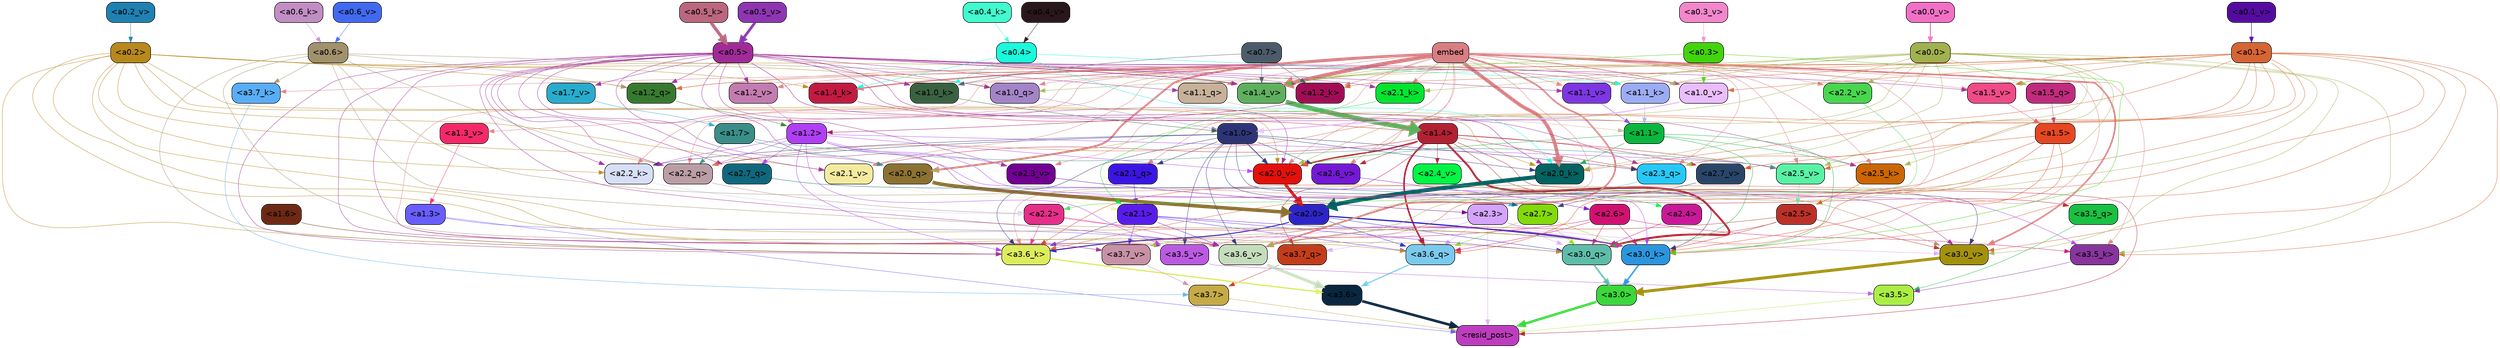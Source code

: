 strict digraph "" {
	graph [bgcolor=transparent,
		layout=dot,
		overlap=false,
		splines=true
	];
	"<a3.7>"	[color=black,
		fillcolor="#c5aa46",
		fontname=Helvetica,
		shape=box,
		style="filled, rounded"];
	"<resid_post>"	[color=black,
		fillcolor="#be3dbe",
		fontname=Helvetica,
		shape=box,
		style="filled, rounded"];
	"<a3.7>" -> "<resid_post>"	[color="#c5aa46",
		penwidth=0.6239100098609924];
	"<a3.6>"	[color=black,
		fillcolor="#09273f",
		fontname=Helvetica,
		shape=box,
		style="filled, rounded"];
	"<a3.6>" -> "<resid_post>"	[color="#09273f",
		penwidth=4.569062113761902];
	"<a3.5>"	[color=black,
		fillcolor="#abee43",
		fontname=Helvetica,
		shape=box,
		style="filled, rounded"];
	"<a3.5>" -> "<resid_post>"	[color="#abee43",
		penwidth=0.6];
	"<a3.0>"	[color=black,
		fillcolor="#3bd73b",
		fontname=Helvetica,
		shape=box,
		style="filled, rounded"];
	"<a3.0>" -> "<resid_post>"	[color="#3bd73b",
		penwidth=4.283544182777405];
	"<a2.3>"	[color=black,
		fillcolor="#d4a4fd",
		fontname=Helvetica,
		shape=box,
		style="filled, rounded"];
	"<a2.3>" -> "<resid_post>"	[color="#d4a4fd",
		penwidth=0.6];
	"<a3.7_q>"	[color=black,
		fillcolor="#c33d1b",
		fontname=Helvetica,
		shape=box,
		style="filled, rounded"];
	"<a2.3>" -> "<a3.7_q>"	[color="#d4a4fd",
		penwidth=0.6];
	"<a3.6_q>"	[color=black,
		fillcolor="#7acaee",
		fontname=Helvetica,
		shape=box,
		style="filled, rounded"];
	"<a2.3>" -> "<a3.6_q>"	[color="#d4a4fd",
		penwidth=0.6];
	"<a3.0_q>"	[color=black,
		fillcolor="#5ebda9",
		fontname=Helvetica,
		shape=box,
		style="filled, rounded"];
	"<a2.3>" -> "<a3.0_q>"	[color="#d4a4fd",
		penwidth=0.6];
	"<a3.0_k>"	[color=black,
		fillcolor="#2b95de",
		fontname=Helvetica,
		shape=box,
		style="filled, rounded"];
	"<a2.3>" -> "<a3.0_k>"	[color="#d4a4fd",
		penwidth=0.6];
	"<a3.6_v>"	[color=black,
		fillcolor="#c5ddbd",
		fontname=Helvetica,
		shape=box,
		style="filled, rounded"];
	"<a2.3>" -> "<a3.6_v>"	[color="#d4a4fd",
		penwidth=0.6];
	"<a3.5_v>"	[color=black,
		fillcolor="#bb5ae1",
		fontname=Helvetica,
		shape=box,
		style="filled, rounded"];
	"<a2.3>" -> "<a3.5_v>"	[color="#d4a4fd",
		penwidth=0.6];
	"<a3.0_v>"	[color=black,
		fillcolor="#a3910d",
		fontname=Helvetica,
		shape=box,
		style="filled, rounded"];
	"<a2.3>" -> "<a3.0_v>"	[color="#d4a4fd",
		penwidth=0.6];
	"<a1.4>"	[color=black,
		fillcolor="#b32033",
		fontname=Helvetica,
		shape=box,
		style="filled, rounded"];
	"<a1.4>" -> "<resid_post>"	[color="#b32033",
		penwidth=0.6];
	"<a1.4>" -> "<a3.7_q>"	[color="#b32033",
		penwidth=0.6];
	"<a1.4>" -> "<a3.6_q>"	[color="#b32033",
		penwidth=2.7934007048606873];
	"<a3.5_q>"	[color=black,
		fillcolor="#19c043",
		fontname=Helvetica,
		shape=box,
		style="filled, rounded"];
	"<a1.4>" -> "<a3.5_q>"	[color="#b32033",
		penwidth=0.6];
	"<a1.4>" -> "<a3.0_q>"	[color="#b32033",
		penwidth=3.340754985809326];
	"<a2.3_q>"	[color=black,
		fillcolor="#27c8f8",
		fontname=Helvetica,
		shape=box,
		style="filled, rounded"];
	"<a1.4>" -> "<a2.3_q>"	[color="#b32033",
		penwidth=0.6];
	"<a2.7_v>"	[color=black,
		fillcolor="#294668",
		fontname=Helvetica,
		shape=box,
		style="filled, rounded"];
	"<a1.4>" -> "<a2.7_v>"	[color="#b32033",
		penwidth=0.6];
	"<a2.6_v>"	[color=black,
		fillcolor="#7419d5",
		fontname=Helvetica,
		shape=box,
		style="filled, rounded"];
	"<a1.4>" -> "<a2.6_v>"	[color="#b32033",
		penwidth=0.6];
	"<a2.5_v>"	[color=black,
		fillcolor="#59f2a5",
		fontname=Helvetica,
		shape=box,
		style="filled, rounded"];
	"<a1.4>" -> "<a2.5_v>"	[color="#b32033",
		penwidth=0.6];
	"<a2.4_v>"	[color=black,
		fillcolor="#01f546",
		fontname=Helvetica,
		shape=box,
		style="filled, rounded"];
	"<a1.4>" -> "<a2.4_v>"	[color="#b32033",
		penwidth=0.6];
	"<a2.1_v>"	[color=black,
		fillcolor="#f4ea9f",
		fontname=Helvetica,
		shape=box,
		style="filled, rounded"];
	"<a1.4>" -> "<a2.1_v>"	[color="#b32033",
		penwidth=0.6];
	"<a2.0_v>"	[color=black,
		fillcolor="#e3100c",
		fontname=Helvetica,
		shape=box,
		style="filled, rounded"];
	"<a1.4>" -> "<a2.0_v>"	[color="#b32033",
		penwidth=2.268759250640869];
	"<a1.3>"	[color=black,
		fillcolor="#685dfe",
		fontname=Helvetica,
		shape=box,
		style="filled, rounded"];
	"<a1.3>" -> "<resid_post>"	[color="#685dfe",
		penwidth=0.6];
	"<a1.3>" -> "<a3.6_v>"	[color="#685dfe",
		penwidth=0.6];
	"<a3.7_q>" -> "<a3.7>"	[color="#c33d1b",
		penwidth=0.6];
	"<a3.6_q>" -> "<a3.6>"	[color="#7acaee",
		penwidth=2.0347584784030914];
	"<a3.5_q>" -> "<a3.5>"	[color="#19c043",
		penwidth=0.6];
	"<a3.0_q>" -> "<a3.0>"	[color="#5ebda9",
		penwidth=2.8635367155075073];
	"<a3.7_k>"	[color=black,
		fillcolor="#59adf6",
		fontname=Helvetica,
		shape=box,
		style="filled, rounded"];
	"<a3.7_k>" -> "<a3.7>"	[color="#59adf6",
		penwidth=0.6];
	"<a3.6_k>"	[color=black,
		fillcolor="#ddec5d",
		fontname=Helvetica,
		shape=box,
		style="filled, rounded"];
	"<a3.6_k>" -> "<a3.6>"	[color="#ddec5d",
		penwidth=2.1760786175727844];
	"<a3.5_k>"	[color=black,
		fillcolor="#88359d",
		fontname=Helvetica,
		shape=box,
		style="filled, rounded"];
	"<a3.5_k>" -> "<a3.5>"	[color="#88359d",
		penwidth=0.6];
	"<a3.0_k>" -> "<a3.0>"	[color="#2b95de",
		penwidth=2.632905662059784];
	"<a3.7_v>"	[color=black,
		fillcolor="#c891a5",
		fontname=Helvetica,
		shape=box,
		style="filled, rounded"];
	"<a3.7_v>" -> "<a3.7>"	[color="#c891a5",
		penwidth=0.6];
	"<a3.6_v>" -> "<a3.6>"	[color="#c5ddbd",
		penwidth=4.981305837631226];
	"<a3.5_v>" -> "<a3.5>"	[color="#bb5ae1",
		penwidth=0.6];
	"<a3.0_v>" -> "<a3.0>"	[color="#a3910d",
		penwidth=5.168330669403076];
	"<a2.7>"	[color=black,
		fillcolor="#83d90a",
		fontname=Helvetica,
		shape=box,
		style="filled, rounded"];
	"<a2.7>" -> "<a3.6_q>"	[color="#83d90a",
		penwidth=0.6];
	"<a2.7>" -> "<a3.0_q>"	[color="#83d90a",
		penwidth=0.6];
	"<a2.7>" -> "<a3.0_k>"	[color="#83d90a",
		penwidth=0.6];
	"<a2.6>"	[color=black,
		fillcolor="#d11170",
		fontname=Helvetica,
		shape=box,
		style="filled, rounded"];
	"<a2.6>" -> "<a3.6_q>"	[color="#d11170",
		penwidth=0.6];
	"<a2.6>" -> "<a3.0_q>"	[color="#d11170",
		penwidth=0.6];
	"<a2.6>" -> "<a3.6_k>"	[color="#d11170",
		penwidth=0.6];
	"<a2.6>" -> "<a3.5_k>"	[color="#d11170",
		penwidth=0.6];
	"<a2.6>" -> "<a3.0_k>"	[color="#d11170",
		penwidth=0.6];
	"<a2.1>"	[color=black,
		fillcolor="#581ceb",
		fontname=Helvetica,
		shape=box,
		style="filled, rounded"];
	"<a2.1>" -> "<a3.6_q>"	[color="#581ceb",
		penwidth=0.6];
	"<a2.1>" -> "<a3.0_q>"	[color="#581ceb",
		penwidth=0.6];
	"<a2.1>" -> "<a3.6_k>"	[color="#581ceb",
		penwidth=0.6];
	"<a2.1>" -> "<a3.0_k>"	[color="#581ceb",
		penwidth=0.6];
	"<a2.1>" -> "<a3.7_v>"	[color="#581ceb",
		penwidth=0.6];
	"<a2.1>" -> "<a3.6_v>"	[color="#581ceb",
		penwidth=0.6];
	"<a2.0>"	[color=black,
		fillcolor="#2e25c8",
		fontname=Helvetica,
		shape=box,
		style="filled, rounded"];
	"<a2.0>" -> "<a3.6_q>"	[color="#2e25c8",
		penwidth=0.6];
	"<a2.0>" -> "<a3.0_q>"	[color="#2e25c8",
		penwidth=0.6];
	"<a2.0>" -> "<a3.6_k>"	[color="#2e25c8",
		penwidth=1.6382827460765839];
	"<a2.0>" -> "<a3.0_k>"	[color="#2e25c8",
		penwidth=2.161143198609352];
	"<a1.5>"	[color=black,
		fillcolor="#e64722",
		fontname=Helvetica,
		shape=box,
		style="filled, rounded"];
	"<a1.5>" -> "<a3.6_q>"	[color="#e64722",
		penwidth=0.6];
	"<a1.5>" -> "<a3.0_q>"	[color="#e64722",
		penwidth=0.6];
	"<a1.5>" -> "<a3.6_k>"	[color="#e64722",
		penwidth=0.6];
	"<a1.5>" -> "<a3.0_k>"	[color="#e64722",
		penwidth=0.6];
	"<a1.5>" -> "<a2.7_v>"	[color="#e64722",
		penwidth=0.6];
	"<a0.2>"	[color=black,
		fillcolor="#b8881c",
		fontname=Helvetica,
		shape=box,
		style="filled, rounded"];
	"<a0.2>" -> "<a3.6_q>"	[color="#b8881c",
		penwidth=0.6];
	"<a0.2>" -> "<a3.0_q>"	[color="#b8881c",
		penwidth=0.6];
	"<a0.2>" -> "<a3.6_k>"	[color="#b8881c",
		penwidth=0.6];
	"<a0.2>" -> "<a3.0_k>"	[color="#b8881c",
		penwidth=0.6];
	"<a2.2_q>"	[color=black,
		fillcolor="#bb9ea5",
		fontname=Helvetica,
		shape=box,
		style="filled, rounded"];
	"<a0.2>" -> "<a2.2_q>"	[color="#b8881c",
		penwidth=0.6];
	"<a2.2_k>"	[color=black,
		fillcolor="#d7dff7",
		fontname=Helvetica,
		shape=box,
		style="filled, rounded"];
	"<a0.2>" -> "<a2.2_k>"	[color="#b8881c",
		penwidth=0.6];
	"<a2.0_k>"	[color=black,
		fillcolor="#026361",
		fontname=Helvetica,
		shape=box,
		style="filled, rounded"];
	"<a0.2>" -> "<a2.0_k>"	[color="#b8881c",
		penwidth=0.6];
	"<a0.2>" -> "<a2.1_v>"	[color="#b8881c",
		penwidth=0.6];
	"<a0.2>" -> "<a2.0_v>"	[color="#b8881c",
		penwidth=0.6];
	"<a1.2_q>"	[color=black,
		fillcolor="#377a2f",
		fontname=Helvetica,
		shape=box,
		style="filled, rounded"];
	"<a0.2>" -> "<a1.2_q>"	[color="#b8881c",
		penwidth=0.6];
	"<a1.0_q>"	[color=black,
		fillcolor="#a384c7",
		fontname=Helvetica,
		shape=box,
		style="filled, rounded"];
	"<a0.2>" -> "<a1.0_q>"	[color="#b8881c",
		penwidth=0.6];
	"<a1.4_k>"	[color=black,
		fillcolor="#c31a42",
		fontname=Helvetica,
		shape=box,
		style="filled, rounded"];
	"<a0.2>" -> "<a1.4_k>"	[color="#b8881c",
		penwidth=0.6];
	"<a1.4_v>"	[color=black,
		fillcolor="#5eb05e",
		fontname=Helvetica,
		shape=box,
		style="filled, rounded"];
	"<a0.2>" -> "<a1.4_v>"	[color="#b8881c",
		penwidth=0.6];
	"<a2.5>"	[color=black,
		fillcolor="#bb3129",
		fontname=Helvetica,
		shape=box,
		style="filled, rounded"];
	"<a2.5>" -> "<a3.0_q>"	[color="#bb3129",
		penwidth=0.6];
	"<a2.5>" -> "<a3.0_k>"	[color="#bb3129",
		penwidth=0.6];
	"<a2.5>" -> "<a3.6_v>"	[color="#bb3129",
		penwidth=0.6];
	"<a2.5>" -> "<a3.0_v>"	[color="#bb3129",
		penwidth=0.6];
	"<a2.4>"	[color=black,
		fillcolor="#c91898",
		fontname=Helvetica,
		shape=box,
		style="filled, rounded"];
	"<a2.4>" -> "<a3.0_q>"	[color="#c91898",
		penwidth=0.6];
	"<a1.1>"	[color=black,
		fillcolor="#09b63e",
		fontname=Helvetica,
		shape=box,
		style="filled, rounded"];
	"<a1.1>" -> "<a3.0_q>"	[color="#09b63e",
		penwidth=0.6];
	"<a1.1>" -> "<a3.0_k>"	[color="#09b63e",
		penwidth=0.6];
	"<a2.5_k>"	[color=black,
		fillcolor="#cb6602",
		fontname=Helvetica,
		shape=box,
		style="filled, rounded"];
	"<a1.1>" -> "<a2.5_k>"	[color="#09b63e",
		penwidth=0.6];
	"<a1.1>" -> "<a2.0_k>"	[color="#09b63e",
		penwidth=0.6];
	"<a1.1>" -> "<a2.0_v>"	[color="#09b63e",
		penwidth=0.6];
	"<a0.6>"	[color=black,
		fillcolor="#a1916d",
		fontname=Helvetica,
		shape=box,
		style="filled, rounded"];
	"<a0.6>" -> "<a3.7_k>"	[color="#a1916d",
		penwidth=0.6];
	"<a0.6>" -> "<a3.6_k>"	[color="#a1916d",
		penwidth=0.6];
	"<a0.6>" -> "<a3.0_k>"	[color="#a1916d",
		penwidth=0.6];
	"<a0.6>" -> "<a3.6_v>"	[color="#a1916d",
		penwidth=0.6];
	"<a0.6>" -> "<a3.0_v>"	[color="#a1916d",
		penwidth=0.6];
	"<a0.6>" -> "<a2.2_q>"	[color="#a1916d",
		penwidth=0.6];
	"<a0.6>" -> "<a1.2_q>"	[color="#a1916d",
		penwidth=0.6];
	"<a0.6>" -> "<a1.4_v>"	[color="#a1916d",
		penwidth=0.6];
	embed	[color=black,
		fillcolor="#d97e82",
		fontname=Helvetica,
		shape=box,
		style="filled, rounded"];
	embed -> "<a3.7_k>"	[color="#d97e82",
		penwidth=0.6];
	embed -> "<a3.6_k>"	[color="#d97e82",
		penwidth=0.6];
	embed -> "<a3.5_k>"	[color="#d97e82",
		penwidth=0.6];
	embed -> "<a3.0_k>"	[color="#d97e82",
		penwidth=0.6];
	embed -> "<a3.7_v>"	[color="#d97e82",
		penwidth=0.6];
	embed -> "<a3.6_v>"	[color="#d97e82",
		penwidth=2.7825746536254883];
	embed -> "<a3.5_v>"	[color="#d97e82",
		penwidth=0.6];
	embed -> "<a3.0_v>"	[color="#d97e82",
		penwidth=2.6950180530548096];
	embed -> "<a2.3_q>"	[color="#d97e82",
		penwidth=0.6];
	embed -> "<a2.2_q>"	[color="#d97e82",
		penwidth=0.6];
	"<a2.1_q>"	[color=black,
		fillcolor="#3b15e3",
		fontname=Helvetica,
		shape=box,
		style="filled, rounded"];
	embed -> "<a2.1_q>"	[color="#d97e82",
		penwidth=0.6];
	"<a2.0_q>"	[color=black,
		fillcolor="#8c7231",
		fontname=Helvetica,
		shape=box,
		style="filled, rounded"];
	embed -> "<a2.0_q>"	[color="#d97e82",
		penwidth=3.305941343307495];
	embed -> "<a2.5_k>"	[color="#d97e82",
		penwidth=0.6];
	embed -> "<a2.2_k>"	[color="#d97e82",
		penwidth=0.6698317527770996];
	"<a2.1_k>"	[color=black,
		fillcolor="#03e431",
		fontname=Helvetica,
		shape=box,
		style="filled, rounded"];
	embed -> "<a2.1_k>"	[color="#d97e82",
		penwidth=0.6];
	embed -> "<a2.0_k>"	[color="#d97e82",
		penwidth=6.12570995092392];
	embed -> "<a2.6_v>"	[color="#d97e82",
		penwidth=0.6];
	embed -> "<a2.5_v>"	[color="#d97e82",
		penwidth=0.6];
	"<a2.3_v>"	[color=black,
		fillcolor="#720093",
		fontname=Helvetica,
		shape=box,
		style="filled, rounded"];
	embed -> "<a2.3_v>"	[color="#d97e82",
		penwidth=0.6];
	"<a2.2_v>"	[color=black,
		fillcolor="#48d64e",
		fontname=Helvetica,
		shape=box,
		style="filled, rounded"];
	embed -> "<a2.2_v>"	[color="#d97e82",
		penwidth=0.6];
	embed -> "<a2.1_v>"	[color="#d97e82",
		penwidth=0.6];
	embed -> "<a2.0_v>"	[color="#d97e82",
		penwidth=0.6];
	"<a1.5_q>"	[color=black,
		fillcolor="#c02b7d",
		fontname=Helvetica,
		shape=box,
		style="filled, rounded"];
	embed -> "<a1.5_q>"	[color="#d97e82",
		penwidth=0.6];
	embed -> "<a1.2_q>"	[color="#d97e82",
		penwidth=0.6087074279785156];
	"<a1.1_q>"	[color=black,
		fillcolor="#c7b19a",
		fontname=Helvetica,
		shape=box,
		style="filled, rounded"];
	embed -> "<a1.1_q>"	[color="#d97e82",
		penwidth=0.6];
	embed -> "<a1.0_q>"	[color="#d97e82",
		penwidth=0.6];
	embed -> "<a1.4_k>"	[color="#d97e82",
		penwidth=2.1858973503112793];
	"<a1.2_k>"	[color=black,
		fillcolor="#a10d55",
		fontname=Helvetica,
		shape=box,
		style="filled, rounded"];
	embed -> "<a1.2_k>"	[color="#d97e82",
		penwidth=0.6];
	"<a1.1_k>"	[color=black,
		fillcolor="#9cacf4",
		fontname=Helvetica,
		shape=box,
		style="filled, rounded"];
	embed -> "<a1.1_k>"	[color="#d97e82",
		penwidth=0.6];
	"<a1.0_k>"	[color=black,
		fillcolor="#3a6241",
		fontname=Helvetica,
		shape=box,
		style="filled, rounded"];
	embed -> "<a1.0_k>"	[color="#d97e82",
		penwidth=0.6];
	"<a1.5_v>"	[color=black,
		fillcolor="#ef4b87",
		fontname=Helvetica,
		shape=box,
		style="filled, rounded"];
	embed -> "<a1.5_v>"	[color="#d97e82",
		penwidth=0.6];
	embed -> "<a1.4_v>"	[color="#d97e82",
		penwidth=6.590077131986618];
	"<a1.3_v>"	[color=black,
		fillcolor="#f4296a",
		fontname=Helvetica,
		shape=box,
		style="filled, rounded"];
	embed -> "<a1.3_v>"	[color="#d97e82",
		penwidth=0.6];
	"<a1.2_v>"	[color=black,
		fillcolor="#c37cb0",
		fontname=Helvetica,
		shape=box,
		style="filled, rounded"];
	embed -> "<a1.2_v>"	[color="#d97e82",
		penwidth=0.6];
	"<a1.1_v>"	[color=black,
		fillcolor="#7d36e1",
		fontname=Helvetica,
		shape=box,
		style="filled, rounded"];
	embed -> "<a1.1_v>"	[color="#d97e82",
		penwidth=0.6];
	"<a1.0_v>"	[color=black,
		fillcolor="#eabdfd",
		fontname=Helvetica,
		shape=box,
		style="filled, rounded"];
	embed -> "<a1.0_v>"	[color="#d97e82",
		penwidth=1.2076449394226074];
	"<a2.2>"	[color=black,
		fillcolor="#e52f89",
		fontname=Helvetica,
		shape=box,
		style="filled, rounded"];
	"<a2.2>" -> "<a3.6_k>"	[color="#e52f89",
		penwidth=0.6];
	"<a2.2>" -> "<a3.0_k>"	[color="#e52f89",
		penwidth=0.6];
	"<a2.2>" -> "<a3.6_v>"	[color="#e52f89",
		penwidth=0.6];
	"<a1.6>"	[color=black,
		fillcolor="#6d2914",
		fontname=Helvetica,
		shape=box,
		style="filled, rounded"];
	"<a1.6>" -> "<a3.6_k>"	[color="#6d2914",
		penwidth=0.6];
	"<a1.2>"	[color=black,
		fillcolor="#af3ff4",
		fontname=Helvetica,
		shape=box,
		style="filled, rounded"];
	"<a1.2>" -> "<a3.6_k>"	[color="#af3ff4",
		penwidth=0.6];
	"<a1.2>" -> "<a3.5_k>"	[color="#af3ff4",
		penwidth=0.6];
	"<a1.2>" -> "<a3.0_k>"	[color="#af3ff4",
		penwidth=0.6];
	"<a1.2>" -> "<a3.5_v>"	[color="#af3ff4",
		penwidth=0.6];
	"<a2.7_q>"	[color=black,
		fillcolor="#0f687d",
		fontname=Helvetica,
		shape=box,
		style="filled, rounded"];
	"<a1.2>" -> "<a2.7_q>"	[color="#af3ff4",
		penwidth=0.6];
	"<a1.2>" -> "<a2.2_q>"	[color="#af3ff4",
		penwidth=0.6];
	"<a1.2>" -> "<a2.2_k>"	[color="#af3ff4",
		penwidth=0.6];
	"<a1.2>" -> "<a2.5_v>"	[color="#af3ff4",
		penwidth=0.6];
	"<a1.2>" -> "<a2.3_v>"	[color="#af3ff4",
		penwidth=0.6];
	"<a1.2>" -> "<a2.0_v>"	[color="#af3ff4",
		penwidth=0.6];
	"<a1.0>"	[color=black,
		fillcolor="#2e3577",
		fontname=Helvetica,
		shape=box,
		style="filled, rounded"];
	"<a1.0>" -> "<a3.6_k>"	[color="#2e3577",
		penwidth=0.6];
	"<a1.0>" -> "<a3.0_k>"	[color="#2e3577",
		penwidth=0.6];
	"<a1.0>" -> "<a3.6_v>"	[color="#2e3577",
		penwidth=0.6];
	"<a1.0>" -> "<a3.5_v>"	[color="#2e3577",
		penwidth=0.6];
	"<a1.0>" -> "<a3.0_v>"	[color="#2e3577",
		penwidth=0.6];
	"<a1.0>" -> "<a2.3_q>"	[color="#2e3577",
		penwidth=0.6];
	"<a1.0>" -> "<a2.2_q>"	[color="#2e3577",
		penwidth=0.6];
	"<a1.0>" -> "<a2.1_q>"	[color="#2e3577",
		penwidth=0.6];
	"<a1.0>" -> "<a2.2_k>"	[color="#2e3577",
		penwidth=0.6];
	"<a1.0>" -> "<a2.0_k>"	[color="#2e3577",
		penwidth=0.6];
	"<a1.0>" -> "<a2.6_v>"	[color="#2e3577",
		penwidth=0.6];
	"<a1.0>" -> "<a2.0_v>"	[color="#2e3577",
		penwidth=1.2213096618652344];
	"<a0.5>"	[color=black,
		fillcolor="#a02b98",
		fontname=Helvetica,
		shape=box,
		style="filled, rounded"];
	"<a0.5>" -> "<a3.6_k>"	[color="#a02b98",
		penwidth=0.6];
	"<a0.5>" -> "<a3.7_v>"	[color="#a02b98",
		penwidth=0.6];
	"<a0.5>" -> "<a3.6_v>"	[color="#a02b98",
		penwidth=0.6];
	"<a0.5>" -> "<a3.5_v>"	[color="#a02b98",
		penwidth=0.6];
	"<a0.5>" -> "<a3.0_v>"	[color="#a02b98",
		penwidth=0.6];
	"<a0.5>" -> "<a2.7_q>"	[color="#a02b98",
		penwidth=0.6];
	"<a0.5>" -> "<a2.3_q>"	[color="#a02b98",
		penwidth=0.6];
	"<a0.5>" -> "<a2.2_q>"	[color="#a02b98",
		penwidth=0.6];
	"<a0.5>" -> "<a2.0_q>"	[color="#a02b98",
		penwidth=0.6];
	"<a0.5>" -> "<a2.5_k>"	[color="#a02b98",
		penwidth=0.6];
	"<a0.5>" -> "<a2.2_k>"	[color="#a02b98",
		penwidth=0.6];
	"<a0.5>" -> "<a2.1_k>"	[color="#a02b98",
		penwidth=0.6];
	"<a0.5>" -> "<a2.0_k>"	[color="#a02b98",
		penwidth=0.6900839805603027];
	"<a0.5>" -> "<a2.3_v>"	[color="#a02b98",
		penwidth=0.6];
	"<a0.5>" -> "<a2.1_v>"	[color="#a02b98",
		penwidth=0.6];
	"<a0.5>" -> "<a2.0_v>"	[color="#a02b98",
		penwidth=0.6];
	"<a0.5>" -> "<a1.2_q>"	[color="#a02b98",
		penwidth=0.6];
	"<a0.5>" -> "<a1.1_q>"	[color="#a02b98",
		penwidth=0.6];
	"<a0.5>" -> "<a1.0_q>"	[color="#a02b98",
		penwidth=0.6];
	"<a0.5>" -> "<a1.2_k>"	[color="#a02b98",
		penwidth=0.6];
	"<a0.5>" -> "<a1.1_k>"	[color="#a02b98",
		penwidth=0.6];
	"<a0.5>" -> "<a1.0_k>"	[color="#a02b98",
		penwidth=0.6];
	"<a1.7_v>"	[color=black,
		fillcolor="#28accd",
		fontname=Helvetica,
		shape=box,
		style="filled, rounded"];
	"<a0.5>" -> "<a1.7_v>"	[color="#a02b98",
		penwidth=0.6];
	"<a0.5>" -> "<a1.5_v>"	[color="#a02b98",
		penwidth=0.6];
	"<a0.5>" -> "<a1.4_v>"	[color="#a02b98",
		penwidth=0.9985027313232422];
	"<a0.5>" -> "<a1.2_v>"	[color="#a02b98",
		penwidth=0.6];
	"<a0.5>" -> "<a1.1_v>"	[color="#a02b98",
		penwidth=0.6];
	"<a0.5>" -> "<a1.0_v>"	[color="#a02b98",
		penwidth=0.6];
	"<a0.1>"	[color=black,
		fillcolor="#d56533",
		fontname=Helvetica,
		shape=box,
		style="filled, rounded"];
	"<a0.1>" -> "<a3.6_k>"	[color="#d56533",
		penwidth=0.6];
	"<a0.1>" -> "<a3.5_k>"	[color="#d56533",
		penwidth=0.6];
	"<a0.1>" -> "<a3.0_k>"	[color="#d56533",
		penwidth=0.6];
	"<a0.1>" -> "<a3.6_v>"	[color="#d56533",
		penwidth=0.6];
	"<a0.1>" -> "<a3.0_v>"	[color="#d56533",
		penwidth=0.6];
	"<a0.1>" -> "<a2.3_q>"	[color="#d56533",
		penwidth=0.6];
	"<a0.1>" -> "<a2.2_q>"	[color="#d56533",
		penwidth=0.6];
	"<a0.1>" -> "<a2.0_k>"	[color="#d56533",
		penwidth=0.6];
	"<a0.1>" -> "<a2.5_v>"	[color="#d56533",
		penwidth=0.6];
	"<a0.1>" -> "<a2.0_v>"	[color="#d56533",
		penwidth=0.6];
	"<a0.1>" -> "<a1.2_q>"	[color="#d56533",
		penwidth=0.6218185424804688];
	"<a0.1>" -> "<a1.2_k>"	[color="#d56533",
		penwidth=0.6];
	"<a0.1>" -> "<a1.1_k>"	[color="#d56533",
		penwidth=0.6];
	"<a0.1>" -> "<a1.5_v>"	[color="#d56533",
		penwidth=0.6];
	"<a0.1>" -> "<a1.4_v>"	[color="#d56533",
		penwidth=0.6];
	"<a0.1>" -> "<a1.0_v>"	[color="#d56533",
		penwidth=0.6];
	"<a0.0>"	[color=black,
		fillcolor="#a0b14e",
		fontname=Helvetica,
		shape=box,
		style="filled, rounded"];
	"<a0.0>" -> "<a3.5_k>"	[color="#a0b14e",
		penwidth=0.6];
	"<a0.0>" -> "<a3.7_v>"	[color="#a0b14e",
		penwidth=0.6];
	"<a0.0>" -> "<a3.6_v>"	[color="#a0b14e",
		penwidth=0.6];
	"<a0.0>" -> "<a3.0_v>"	[color="#a0b14e",
		penwidth=0.6];
	"<a0.0>" -> "<a2.3_q>"	[color="#a0b14e",
		penwidth=0.6];
	"<a0.0>" -> "<a2.0_q>"	[color="#a0b14e",
		penwidth=0.6];
	"<a0.0>" -> "<a2.5_k>"	[color="#a0b14e",
		penwidth=0.6];
	"<a0.0>" -> "<a2.1_k>"	[color="#a0b14e",
		penwidth=0.6];
	"<a0.0>" -> "<a2.0_k>"	[color="#a0b14e",
		penwidth=0.6];
	"<a0.0>" -> "<a2.5_v>"	[color="#a0b14e",
		penwidth=0.6];
	"<a0.0>" -> "<a2.2_v>"	[color="#a0b14e",
		penwidth=0.6];
	"<a0.0>" -> "<a2.0_v>"	[color="#a0b14e",
		penwidth=0.6];
	"<a0.0>" -> "<a1.5_q>"	[color="#a0b14e",
		penwidth=0.6];
	"<a0.0>" -> "<a1.0_q>"	[color="#a0b14e",
		penwidth=0.6];
	"<a0.0>" -> "<a1.1_k>"	[color="#a0b14e",
		penwidth=0.6];
	"<a0.0>" -> "<a1.4_v>"	[color="#a0b14e",
		penwidth=0.6];
	"<a0.0>" -> "<a1.1_v>"	[color="#a0b14e",
		penwidth=0.6];
	"<a0.3>"	[color=black,
		fillcolor="#42d40c",
		fontname=Helvetica,
		shape=box,
		style="filled, rounded"];
	"<a0.3>" -> "<a3.0_k>"	[color="#42d40c",
		penwidth=0.6];
	"<a0.3>" -> "<a1.4_v>"	[color="#42d40c",
		penwidth=0.6];
	"<a0.3>" -> "<a1.0_v>"	[color="#42d40c",
		penwidth=0.6];
	"<a2.7_q>" -> "<a2.7>"	[color="#0f687d",
		penwidth=0.6];
	"<a2.3_q>" -> "<a2.3>"	[color="#27c8f8",
		penwidth=0.6];
	"<a2.2_q>" -> "<a2.2>"	[color="#bb9ea5",
		penwidth=0.7553567886352539];
	"<a2.1_q>" -> "<a2.1>"	[color="#3b15e3",
		penwidth=0.6];
	"<a2.0_q>" -> "<a2.0>"	[color="#8c7231",
		penwidth=6.256794691085815];
	"<a2.5_k>" -> "<a2.5>"	[color="#cb6602",
		penwidth=0.6];
	"<a2.2_k>" -> "<a2.2>"	[color="#d7dff7",
		penwidth=0.8854708671569824];
	"<a2.1_k>" -> "<a2.1>"	[color="#03e431",
		penwidth=0.6];
	"<a2.0_k>" -> "<a2.0>"	[color="#026361",
		penwidth=7.231504917144775];
	"<a2.7_v>" -> "<a2.7>"	[color="#294668",
		penwidth=0.6];
	"<a2.6_v>" -> "<a2.6>"	[color="#7419d5",
		penwidth=0.6];
	"<a2.5_v>" -> "<a2.5>"	[color="#59f2a5",
		penwidth=0.6];
	"<a2.4_v>" -> "<a2.4>"	[color="#01f546",
		penwidth=0.6];
	"<a2.3_v>" -> "<a2.3>"	[color="#720093",
		penwidth=0.6];
	"<a2.2_v>" -> "<a2.2>"	[color="#48d64e",
		penwidth=0.6];
	"<a2.1_v>" -> "<a2.1>"	[color="#f4ea9f",
		penwidth=0.6];
	"<a2.0_v>" -> "<a2.0>"	[color="#e3100c",
		penwidth=5.231471925973892];
	"<a1.7>"	[color=black,
		fillcolor="#398e87",
		fontname=Helvetica,
		shape=box,
		style="filled, rounded"];
	"<a1.7>" -> "<a2.2_q>"	[color="#398e87",
		penwidth=0.6];
	"<a1.7>" -> "<a2.0_q>"	[color="#398e87",
		penwidth=0.6];
	"<a1.7>" -> "<a2.5_v>"	[color="#398e87",
		penwidth=0.6];
	"<a0.4>"	[color=black,
		fillcolor="#1af9dc",
		fontname=Helvetica,
		shape=box,
		style="filled, rounded"];
	"<a0.4>" -> "<a2.0_k>"	[color="#1af9dc",
		penwidth=0.6];
	"<a0.4>" -> "<a1.4_k>"	[color="#1af9dc",
		penwidth=0.6];
	"<a0.4>" -> "<a1.1_k>"	[color="#1af9dc",
		penwidth=0.6];
	"<a0.4>" -> "<a1.0_k>"	[color="#1af9dc",
		penwidth=0.6];
	"<a1.5_q>" -> "<a1.5>"	[color="#c02b7d",
		penwidth=0.6];
	"<a1.2_q>" -> "<a1.2>"	[color="#377a2f",
		penwidth=0.6];
	"<a1.1_q>" -> "<a1.1>"	[color="#c7b19a",
		penwidth=0.6];
	"<a1.0_q>" -> "<a1.0>"	[color="#a384c7",
		penwidth=0.6];
	"<a1.4_k>" -> "<a1.4>"	[color="#c31a42",
		penwidth=0.6];
	"<a1.2_k>" -> "<a1.2>"	[color="#a10d55",
		penwidth=0.6];
	"<a1.1_k>" -> "<a1.1>"	[color="#9cacf4",
		penwidth=0.6];
	"<a1.0_k>" -> "<a1.0>"	[color="#3a6241",
		penwidth=0.6];
	"<a1.7_v>" -> "<a1.7>"	[color="#28accd",
		penwidth=0.6];
	"<a1.5_v>" -> "<a1.5>"	[color="#ef4b87",
		penwidth=0.6];
	"<a1.4_v>" -> "<a1.4>"	[color="#5eb05e",
		penwidth=8.36684274673462];
	"<a1.3_v>" -> "<a1.3>"	[color="#f4296a",
		penwidth=0.6];
	"<a1.2_v>" -> "<a1.2>"	[color="#c37cb0",
		penwidth=0.6];
	"<a1.1_v>" -> "<a1.1>"	[color="#7d36e1",
		penwidth=0.6];
	"<a1.0_v>" -> "<a1.0>"	[color="#eabdfd",
		penwidth=1.9665732383728027];
	"<a0.7>"	[color=black,
		fillcolor="#4b5b6a",
		fontname=Helvetica,
		shape=box,
		style="filled, rounded"];
	"<a0.7>" -> "<a1.2_k>"	[color="#4b5b6a",
		penwidth=0.6];
	"<a0.7>" -> "<a1.0_k>"	[color="#4b5b6a",
		penwidth=0.6];
	"<a0.7>" -> "<a1.4_v>"	[color="#4b5b6a",
		penwidth=0.6];
	"<a0.6_k>"	[color=black,
		fillcolor="#c18ec3",
		fontname=Helvetica,
		shape=box,
		style="filled, rounded"];
	"<a0.6_k>" -> "<a0.6>"	[color="#c18ec3",
		penwidth=0.6];
	"<a0.5_k>"	[color=black,
		fillcolor="#bb6780",
		fontname=Helvetica,
		shape=box,
		style="filled, rounded"];
	"<a0.5_k>" -> "<a0.5>"	[color="#bb6780",
		penwidth=5.603226900100708];
	"<a0.4_k>"	[color=black,
		fillcolor="#41facf",
		fontname=Helvetica,
		shape=box,
		style="filled, rounded"];
	"<a0.4_k>" -> "<a0.4>"	[color="#41facf",
		penwidth=0.6];
	"<a0.6_v>"	[color=black,
		fillcolor="#4169f0",
		fontname=Helvetica,
		shape=box,
		style="filled, rounded"];
	"<a0.6_v>" -> "<a0.6>"	[color="#4169f0",
		penwidth=0.6];
	"<a0.5_v>"	[color=black,
		fillcolor="#8e35b1",
		fontname=Helvetica,
		shape=box,
		style="filled, rounded"];
	"<a0.5_v>" -> "<a0.5>"	[color="#8e35b1",
		penwidth=4.667354106903076];
	"<a0.4_v>"	[color=black,
		fillcolor="#29171c",
		fontname=Helvetica,
		shape=box,
		style="filled, rounded"];
	"<a0.4_v>" -> "<a0.4>"	[color="#29171c",
		penwidth=0.6];
	"<a0.3_v>"	[color=black,
		fillcolor="#f287cc",
		fontname=Helvetica,
		shape=box,
		style="filled, rounded"];
	"<a0.3_v>" -> "<a0.3>"	[color="#f287cc",
		penwidth=0.6];
	"<a0.2_v>"	[color=black,
		fillcolor="#1f80b2",
		fontname=Helvetica,
		shape=box,
		style="filled, rounded"];
	"<a0.2_v>" -> "<a0.2>"	[color="#1f80b2",
		penwidth=0.6];
	"<a0.1_v>"	[color=black,
		fillcolor="#550ba0",
		fontname=Helvetica,
		shape=box,
		style="filled, rounded"];
	"<a0.1_v>" -> "<a0.1>"	[color="#550ba0",
		penwidth=0.8298110961914062];
	"<a0.0_v>"	[color=black,
		fillcolor="#f170c6",
		fontname=Helvetica,
		shape=box,
		style="filled, rounded"];
	"<a0.0_v>" -> "<a0.0>"	[color="#f170c6",
		penwidth=1.7084956169128418];
}
